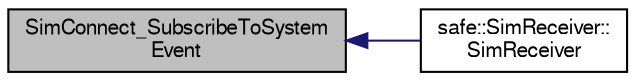 digraph "SimConnect_SubscribeToSystemEvent"
{
  bgcolor="transparent";
  edge [fontname="FreeSans",fontsize="10",labelfontname="FreeSans",labelfontsize="10"];
  node [fontname="FreeSans",fontsize="10",shape=record];
  rankdir="LR";
  Node1 [label="SimConnect_SubscribeToSystem\lEvent",height=0.2,width=0.4,color="black", fillcolor="grey75", style="filled" fontcolor="black"];
  Node1 -> Node2 [dir="back",color="midnightblue",fontsize="10",style="solid",fontname="FreeSans"];
  Node2 [label="safe::SimReceiver::\lSimReceiver",height=0.2,width=0.4,color="black",URL="$classsafe_1_1SimReceiver.html#a9450a0b4ac706c3074e817d0ffd4e3fd"];
}
